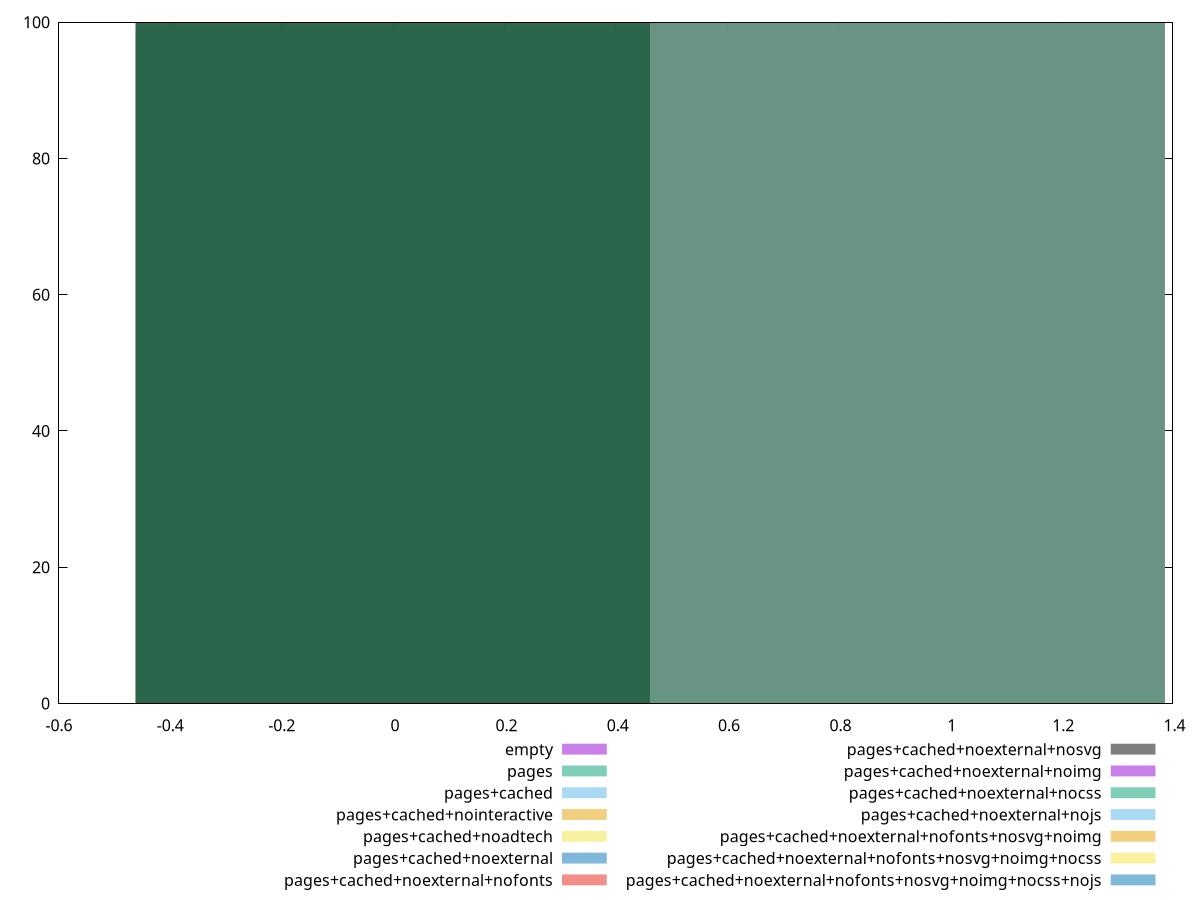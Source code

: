 reset
set terminal svg size 640, 620 enhanced background rgb 'white'
set output "reprap/total-byte-weight/comparison/histogram/all_score.svg"

$empty <<EOF
0.9242170792068634 100
EOF

$pages <<EOF
0.9242170792068634 2
0 98
EOF

$pagesCached <<EOF
0.9242170792068634 1
0 99
EOF

$pagesCachedNointeractive <<EOF
0 100
EOF

$pagesCachedNoadtech <<EOF
0 100
EOF

$pagesCachedNoexternal <<EOF
0 100
EOF

$pagesCachedNoexternalNofonts <<EOF
0 100
EOF

$pagesCachedNoexternalNosvg <<EOF
0 100
EOF

$pagesCachedNoexternalNoimg <<EOF
0.9242170792068634 100
EOF

$pagesCachedNoexternalNocss <<EOF
0 100
EOF

$pagesCachedNoexternalNojs <<EOF
0.9242170792068634 100
EOF

$pagesCachedNoexternalNofontsNosvgNoimg <<EOF
0.9242170792068634 100
EOF

$pagesCachedNoexternalNofontsNosvgNoimgNocss <<EOF
0.9242170792068634 100
EOF

$pagesCachedNoexternalNofontsNosvgNoimgNocssNojs <<EOF
0.9242170792068634 100
EOF

set key outside below
set boxwidth 0.9242170792068634
set yrange [0:100]
set style fill transparent solid 0.5 noborder

plot \
  $empty title "empty" with boxes, \
  $pages title "pages" with boxes, \
  $pagesCached title "pages+cached" with boxes, \
  $pagesCachedNointeractive title "pages+cached+nointeractive" with boxes, \
  $pagesCachedNoadtech title "pages+cached+noadtech" with boxes, \
  $pagesCachedNoexternal title "pages+cached+noexternal" with boxes, \
  $pagesCachedNoexternalNofonts title "pages+cached+noexternal+nofonts" with boxes, \
  $pagesCachedNoexternalNosvg title "pages+cached+noexternal+nosvg" with boxes, \
  $pagesCachedNoexternalNoimg title "pages+cached+noexternal+noimg" with boxes, \
  $pagesCachedNoexternalNocss title "pages+cached+noexternal+nocss" with boxes, \
  $pagesCachedNoexternalNojs title "pages+cached+noexternal+nojs" with boxes, \
  $pagesCachedNoexternalNofontsNosvgNoimg title "pages+cached+noexternal+nofonts+nosvg+noimg" with boxes, \
  $pagesCachedNoexternalNofontsNosvgNoimgNocss title "pages+cached+noexternal+nofonts+nosvg+noimg+nocss" with boxes, \
  $pagesCachedNoexternalNofontsNosvgNoimgNocssNojs title "pages+cached+noexternal+nofonts+nosvg+noimg+nocss+nojs" with boxes, \


reset